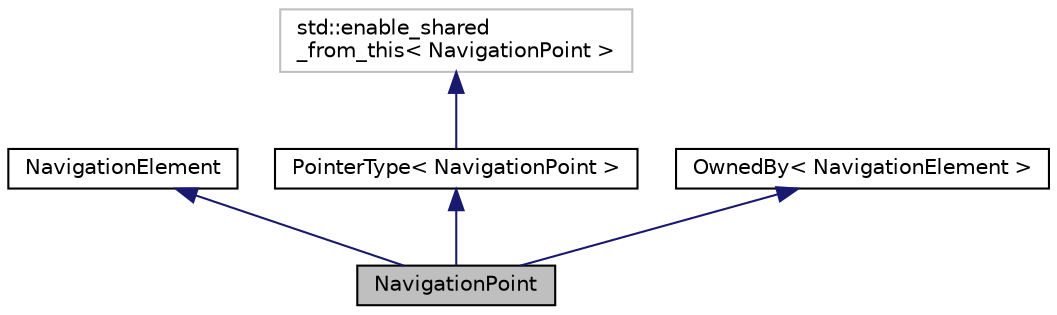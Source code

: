 digraph "NavigationPoint"
{
  edge [fontname="Helvetica",fontsize="10",labelfontname="Helvetica",labelfontsize="10"];
  node [fontname="Helvetica",fontsize="10",shape=record];
  Node1 [label="NavigationPoint",height=0.2,width=0.4,color="black", fillcolor="grey75", style="filled" fontcolor="black"];
  Node2 -> Node1 [dir="back",color="midnightblue",fontsize="10",style="solid",fontname="Helvetica"];
  Node2 [label="NavigationElement",height=0.2,width=0.4,color="black", fillcolor="white", style="filled",URL="$class_navigation_element.xhtml"];
  Node3 -> Node1 [dir="back",color="midnightblue",fontsize="10",style="solid",fontname="Helvetica"];
  Node3 [label="PointerType\< NavigationPoint \>",height=0.2,width=0.4,color="black", fillcolor="white", style="filled",URL="$class_pointer_type.xhtml"];
  Node4 -> Node3 [dir="back",color="midnightblue",fontsize="10",style="solid",fontname="Helvetica"];
  Node4 [label="std::enable_shared\l_from_this\< NavigationPoint \>",height=0.2,width=0.4,color="grey75", fillcolor="white", style="filled"];
  Node5 -> Node1 [dir="back",color="midnightblue",fontsize="10",style="solid",fontname="Helvetica"];
  Node5 [label="OwnedBy\< NavigationElement \>",height=0.2,width=0.4,color="black", fillcolor="white", style="filled",URL="$class_owned_by.xhtml"];
}
